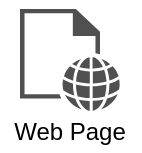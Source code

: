 <mxfile version="14.6.13" type="device"><diagram id="HYStKKabDKaXACUIBl4m" name="Seite-1"><mxGraphModel dx="1086" dy="2135" grid="1" gridSize="10" guides="1" tooltips="1" connect="1" arrows="1" fold="1" page="1" pageScale="1" pageWidth="827" pageHeight="1169" math="0" shadow="0"><root><mxCell id="0"/><mxCell id="1" parent="0"/><mxCell id="uV1MsAaqxybTrIawFfH_-1" value="" style="group" vertex="1" connectable="0" parent="1"><mxGeometry x="40.0" y="-1120" width="70" height="75.5" as="geometry"/></mxCell><mxCell id="uV1MsAaqxybTrIawFfH_-2" value="Web Page" style="text;html=1;strokeColor=none;fillColor=none;align=center;verticalAlign=middle;whiteSpace=wrap;rounded=0;" vertex="1" parent="uV1MsAaqxybTrIawFfH_-1"><mxGeometry y="55.5" width="70" height="20" as="geometry"/></mxCell><mxCell id="uV1MsAaqxybTrIawFfH_-3" value="" style="pointerEvents=1;shadow=0;dashed=0;html=1;strokeColor=none;fillColor=#505050;labelPosition=center;verticalLabelPosition=bottom;verticalAlign=top;outlineConnect=0;align=center;shape=mxgraph.office.concepts.web_page;" vertex="1" parent="uV1MsAaqxybTrIawFfH_-1"><mxGeometry x="10.0" y="4.5" width="50" height="51" as="geometry"/></mxCell></root></mxGraphModel></diagram></mxfile>